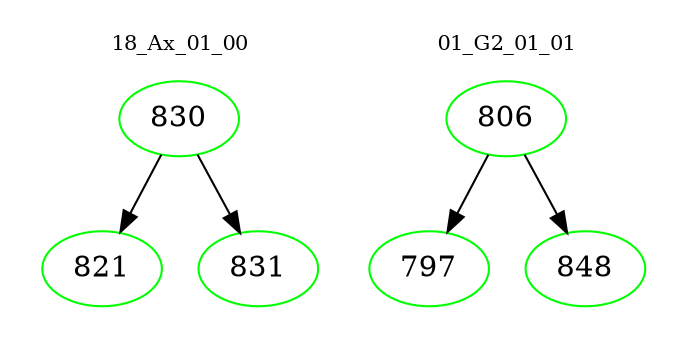digraph{
subgraph cluster_0 {
color = white
label = "18_Ax_01_00";
fontsize=10;
T0_830 [label="830", color="green"]
T0_830 -> T0_821 [color="black"]
T0_821 [label="821", color="green"]
T0_830 -> T0_831 [color="black"]
T0_831 [label="831", color="green"]
}
subgraph cluster_1 {
color = white
label = "01_G2_01_01";
fontsize=10;
T1_806 [label="806", color="green"]
T1_806 -> T1_797 [color="black"]
T1_797 [label="797", color="green"]
T1_806 -> T1_848 [color="black"]
T1_848 [label="848", color="green"]
}
}
